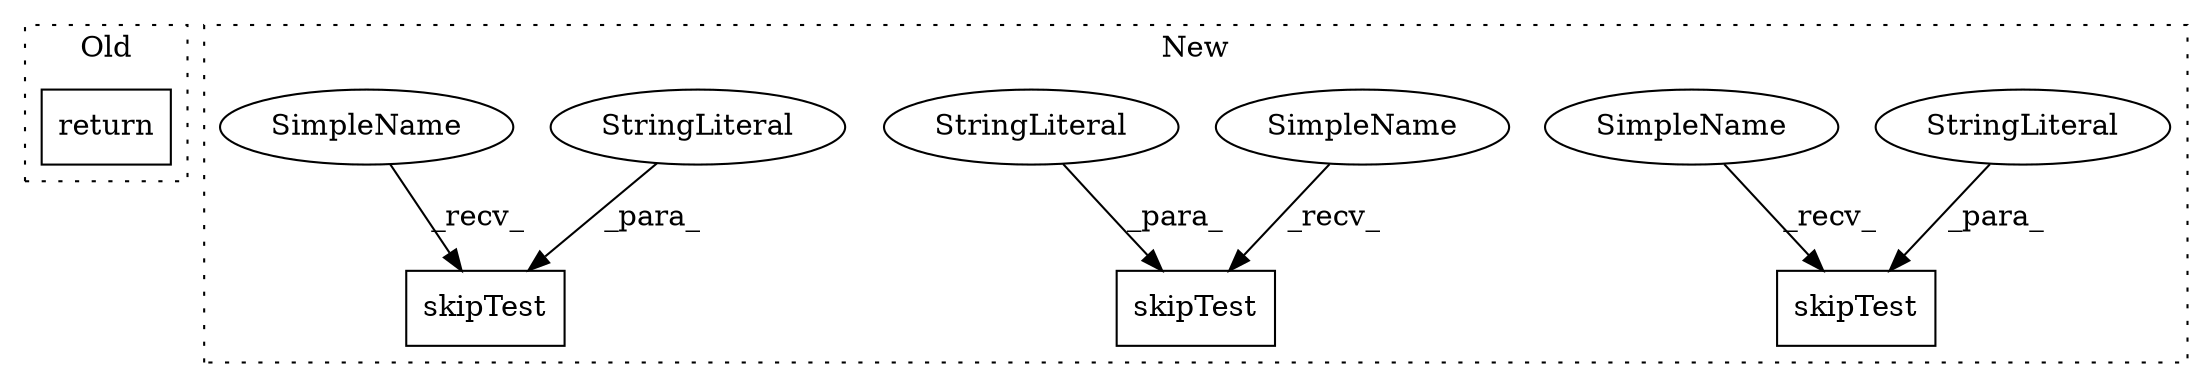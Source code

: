 digraph G {
subgraph cluster0 {
1 [label="return" a="41" s="39384" l="7" shape="box"];
label = "Old";
style="dotted";
}
subgraph cluster1 {
2 [label="skipTest" a="32" s="40539,40589" l="9,1" shape="box"];
3 [label="StringLiteral" a="45" s="40548" l="41" shape="ellipse"];
4 [label="skipTest" a="32" s="40440,40468" l="9,1" shape="box"];
5 [label="StringLiteral" a="45" s="40449" l="19" shape="ellipse"];
6 [label="skipTest" a="32" s="40781,40817" l="9,1" shape="box"];
7 [label="StringLiteral" a="45" s="40790" l="27" shape="ellipse"];
8 [label="SimpleName" a="42" s="40435" l="4" shape="ellipse"];
9 [label="SimpleName" a="42" s="40534" l="4" shape="ellipse"];
10 [label="SimpleName" a="42" s="40776" l="4" shape="ellipse"];
label = "New";
style="dotted";
}
3 -> 2 [label="_para_"];
5 -> 4 [label="_para_"];
7 -> 6 [label="_para_"];
8 -> 4 [label="_recv_"];
9 -> 2 [label="_recv_"];
10 -> 6 [label="_recv_"];
}